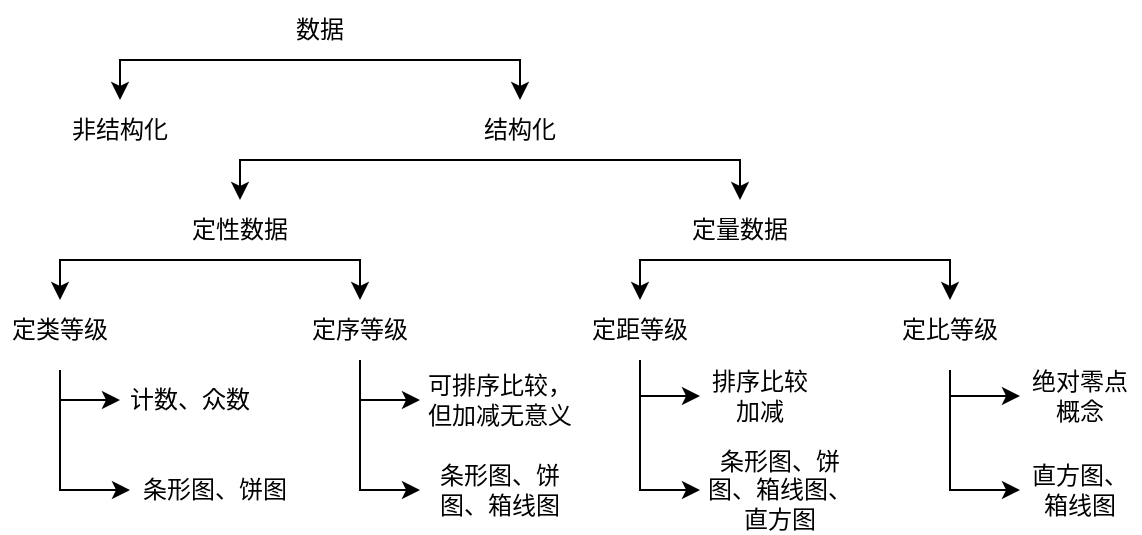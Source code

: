 <mxfile>
    <diagram id="FeXHo6FyBl7A57Gu6PzM" name="第 1 页">
        <mxGraphModel dx="259" dy="469" grid="0" gridSize="10" guides="1" tooltips="1" connect="1" arrows="1" fold="1" page="1" pageScale="1" pageWidth="1169" pageHeight="827" math="0" shadow="0">
            <root>
                <mxCell id="0"/>
                <mxCell id="1" parent="0"/>
                <mxCell id="34" style="edgeStyle=none;html=1;exitX=0.5;exitY=1;exitDx=0;exitDy=0;entryX=0.5;entryY=0;entryDx=0;entryDy=0;rounded=0;" parent="1" source="29" target="30" edge="1">
                    <mxGeometry relative="1" as="geometry">
                        <Array as="points">
                            <mxPoint x="180" y="130"/>
                        </Array>
                    </mxGeometry>
                </mxCell>
                <mxCell id="35" style="edgeStyle=none;html=1;exitX=0.5;exitY=1;exitDx=0;exitDy=0;entryX=0.5;entryY=0;entryDx=0;entryDy=0;rounded=0;" parent="1" source="29" target="31" edge="1">
                    <mxGeometry relative="1" as="geometry">
                        <Array as="points">
                            <mxPoint x="380" y="130"/>
                        </Array>
                    </mxGeometry>
                </mxCell>
                <mxCell id="29" value="数据" style="text;html=1;strokeColor=none;fillColor=none;align=center;verticalAlign=middle;whiteSpace=wrap;rounded=0;" parent="1" vertex="1">
                    <mxGeometry x="250" y="100" width="60" height="30" as="geometry"/>
                </mxCell>
                <mxCell id="30" value="非结构化" style="text;html=1;strokeColor=none;fillColor=none;align=center;verticalAlign=middle;whiteSpace=wrap;rounded=0;" parent="1" vertex="1">
                    <mxGeometry x="150" y="150" width="60" height="30" as="geometry"/>
                </mxCell>
                <mxCell id="39" style="edgeStyle=none;rounded=0;html=1;exitX=0.5;exitY=1;exitDx=0;exitDy=0;entryX=0.5;entryY=0;entryDx=0;entryDy=0;" parent="1" source="31" target="37" edge="1">
                    <mxGeometry relative="1" as="geometry">
                        <Array as="points">
                            <mxPoint x="240" y="180"/>
                        </Array>
                    </mxGeometry>
                </mxCell>
                <mxCell id="40" style="edgeStyle=none;rounded=0;html=1;exitX=0.5;exitY=1;exitDx=0;exitDy=0;entryX=0.5;entryY=0;entryDx=0;entryDy=0;" parent="1" source="31" target="38" edge="1">
                    <mxGeometry relative="1" as="geometry">
                        <Array as="points">
                            <mxPoint x="490" y="180"/>
                        </Array>
                    </mxGeometry>
                </mxCell>
                <mxCell id="31" value="结构化" style="text;html=1;strokeColor=none;fillColor=none;align=center;verticalAlign=middle;whiteSpace=wrap;rounded=0;" parent="1" vertex="1">
                    <mxGeometry x="350" y="150" width="60" height="30" as="geometry"/>
                </mxCell>
                <mxCell id="45" style="edgeStyle=none;rounded=0;html=1;exitX=0.5;exitY=1;exitDx=0;exitDy=0;" parent="1" source="37" edge="1">
                    <mxGeometry relative="1" as="geometry">
                        <mxPoint x="150" y="250" as="targetPoint"/>
                        <Array as="points">
                            <mxPoint x="150" y="230"/>
                        </Array>
                    </mxGeometry>
                </mxCell>
                <mxCell id="46" style="edgeStyle=none;rounded=0;html=1;exitX=0.5;exitY=1;exitDx=0;exitDy=0;entryX=0.5;entryY=0;entryDx=0;entryDy=0;" parent="1" source="37" target="42" edge="1">
                    <mxGeometry relative="1" as="geometry">
                        <Array as="points">
                            <mxPoint x="300" y="230"/>
                        </Array>
                    </mxGeometry>
                </mxCell>
                <mxCell id="37" value="定性数据" style="text;html=1;strokeColor=none;fillColor=none;align=center;verticalAlign=middle;whiteSpace=wrap;rounded=0;" parent="1" vertex="1">
                    <mxGeometry x="210" y="200" width="60" height="30" as="geometry"/>
                </mxCell>
                <mxCell id="47" style="edgeStyle=none;rounded=0;html=1;exitX=0.5;exitY=1;exitDx=0;exitDy=0;entryX=0.5;entryY=0;entryDx=0;entryDy=0;" parent="1" source="38" target="43" edge="1">
                    <mxGeometry relative="1" as="geometry">
                        <Array as="points">
                            <mxPoint x="440" y="230"/>
                        </Array>
                    </mxGeometry>
                </mxCell>
                <mxCell id="48" style="edgeStyle=none;rounded=0;html=1;exitX=0.5;exitY=1;exitDx=0;exitDy=0;" parent="1" source="38" edge="1">
                    <mxGeometry relative="1" as="geometry">
                        <mxPoint x="595" y="250" as="targetPoint"/>
                        <Array as="points">
                            <mxPoint x="490" y="230"/>
                            <mxPoint x="595" y="230"/>
                        </Array>
                    </mxGeometry>
                </mxCell>
                <mxCell id="38" value="定量数据" style="text;html=1;strokeColor=none;fillColor=none;align=center;verticalAlign=middle;whiteSpace=wrap;rounded=0;" parent="1" vertex="1">
                    <mxGeometry x="460" y="200" width="60" height="30" as="geometry"/>
                </mxCell>
                <mxCell id="52" style="edgeStyle=none;rounded=0;html=1;exitX=0.5;exitY=1;exitDx=0;exitDy=0;entryX=0;entryY=0.5;entryDx=0;entryDy=0;" parent="1" source="41" target="51" edge="1">
                    <mxGeometry relative="1" as="geometry">
                        <Array as="points">
                            <mxPoint x="150" y="300"/>
                        </Array>
                    </mxGeometry>
                </mxCell>
                <mxCell id="55" style="edgeStyle=none;rounded=0;html=1;exitX=0.5;exitY=1;exitDx=0;exitDy=0;entryX=0;entryY=0.5;entryDx=0;entryDy=0;" parent="1" source="41" target="54" edge="1">
                    <mxGeometry relative="1" as="geometry">
                        <Array as="points">
                            <mxPoint x="150" y="345"/>
                        </Array>
                    </mxGeometry>
                </mxCell>
                <mxCell id="41" value="定类等级" style="text;html=1;strokeColor=none;fillColor=none;align=center;verticalAlign=middle;whiteSpace=wrap;rounded=0;" parent="1" vertex="1">
                    <mxGeometry x="120" y="245" width="60" height="40" as="geometry"/>
                </mxCell>
                <mxCell id="57" style="edgeStyle=none;rounded=0;html=1;exitX=0.5;exitY=1;exitDx=0;exitDy=0;entryX=0;entryY=0.5;entryDx=0;entryDy=0;" parent="1" source="42" target="56" edge="1">
                    <mxGeometry relative="1" as="geometry">
                        <Array as="points">
                            <mxPoint x="300" y="300"/>
                        </Array>
                    </mxGeometry>
                </mxCell>
                <mxCell id="59" style="edgeStyle=none;rounded=0;html=1;exitX=0.5;exitY=1;exitDx=0;exitDy=0;entryX=0;entryY=0.5;entryDx=0;entryDy=0;" parent="1" source="42" target="58" edge="1">
                    <mxGeometry relative="1" as="geometry">
                        <Array as="points">
                            <mxPoint x="300" y="345"/>
                        </Array>
                    </mxGeometry>
                </mxCell>
                <mxCell id="42" value="定序等级" style="text;html=1;strokeColor=none;fillColor=none;align=center;verticalAlign=middle;whiteSpace=wrap;rounded=0;" parent="1" vertex="1">
                    <mxGeometry x="270" y="250" width="60" height="30" as="geometry"/>
                </mxCell>
                <mxCell id="67" style="edgeStyle=none;rounded=0;html=1;exitX=0.5;exitY=1;exitDx=0;exitDy=0;entryX=0;entryY=0.5;entryDx=0;entryDy=0;" parent="1" source="43" target="61" edge="1">
                    <mxGeometry relative="1" as="geometry">
                        <Array as="points">
                            <mxPoint x="440" y="298"/>
                        </Array>
                    </mxGeometry>
                </mxCell>
                <mxCell id="68" style="edgeStyle=none;rounded=0;html=1;exitX=0.5;exitY=1;exitDx=0;exitDy=0;entryX=0;entryY=0.5;entryDx=0;entryDy=0;" parent="1" source="43" target="66" edge="1">
                    <mxGeometry relative="1" as="geometry">
                        <Array as="points">
                            <mxPoint x="440" y="345"/>
                        </Array>
                    </mxGeometry>
                </mxCell>
                <mxCell id="43" value="定距等级" style="text;html=1;strokeColor=none;fillColor=none;align=center;verticalAlign=middle;whiteSpace=wrap;rounded=0;" parent="1" vertex="1">
                    <mxGeometry x="410" y="250" width="60" height="30" as="geometry"/>
                </mxCell>
                <mxCell id="64" style="edgeStyle=none;rounded=0;html=1;exitX=0.5;exitY=1;exitDx=0;exitDy=0;entryX=0;entryY=0.5;entryDx=0;entryDy=0;" parent="1" source="44" target="62" edge="1">
                    <mxGeometry relative="1" as="geometry">
                        <Array as="points">
                            <mxPoint x="595" y="298"/>
                        </Array>
                    </mxGeometry>
                </mxCell>
                <mxCell id="65" style="edgeStyle=none;rounded=0;html=1;exitX=0.5;exitY=1;exitDx=0;exitDy=0;entryX=0;entryY=0.5;entryDx=0;entryDy=0;" parent="1" source="44" target="63" edge="1">
                    <mxGeometry relative="1" as="geometry">
                        <Array as="points">
                            <mxPoint x="595" y="345"/>
                        </Array>
                    </mxGeometry>
                </mxCell>
                <mxCell id="44" value="定比等级" style="text;html=1;strokeColor=none;fillColor=none;align=center;verticalAlign=middle;whiteSpace=wrap;rounded=0;" parent="1" vertex="1">
                    <mxGeometry x="560" y="245" width="70" height="40" as="geometry"/>
                </mxCell>
                <mxCell id="51" value="计数、众数" style="text;html=1;strokeColor=none;fillColor=none;align=center;verticalAlign=middle;whiteSpace=wrap;rounded=0;" parent="1" vertex="1">
                    <mxGeometry x="180" y="285" width="70" height="30" as="geometry"/>
                </mxCell>
                <mxCell id="54" value="条形图、饼图" style="text;html=1;strokeColor=none;fillColor=none;align=center;verticalAlign=middle;whiteSpace=wrap;rounded=0;" parent="1" vertex="1">
                    <mxGeometry x="185" y="330" width="85" height="30" as="geometry"/>
                </mxCell>
                <mxCell id="56" value="可排序比较，但加减无意义" style="text;html=1;strokeColor=none;fillColor=none;align=center;verticalAlign=middle;whiteSpace=wrap;rounded=0;" parent="1" vertex="1">
                    <mxGeometry x="330" y="287.5" width="80" height="25" as="geometry"/>
                </mxCell>
                <mxCell id="58" value="条形图、饼图、箱线图" style="text;html=1;strokeColor=none;fillColor=none;align=center;verticalAlign=middle;whiteSpace=wrap;rounded=0;" parent="1" vertex="1">
                    <mxGeometry x="330" y="330" width="80" height="30" as="geometry"/>
                </mxCell>
                <mxCell id="61" value="排序比较加减" style="text;html=1;strokeColor=none;fillColor=none;align=center;verticalAlign=middle;whiteSpace=wrap;rounded=0;" parent="1" vertex="1">
                    <mxGeometry x="470" y="283" width="60" height="30" as="geometry"/>
                </mxCell>
                <mxCell id="62" value="绝对零点概念" style="text;html=1;strokeColor=none;fillColor=none;align=center;verticalAlign=middle;whiteSpace=wrap;rounded=0;" parent="1" vertex="1">
                    <mxGeometry x="630" y="283" width="60" height="30" as="geometry"/>
                </mxCell>
                <mxCell id="63" value="直方图、箱线图" style="text;html=1;strokeColor=none;fillColor=none;align=center;verticalAlign=middle;whiteSpace=wrap;rounded=0;" parent="1" vertex="1">
                    <mxGeometry x="630" y="330" width="60" height="30" as="geometry"/>
                </mxCell>
                <mxCell id="66" value="条形图、饼图、箱线图、直方图" style="text;html=1;strokeColor=none;fillColor=none;align=center;verticalAlign=middle;whiteSpace=wrap;rounded=0;" parent="1" vertex="1">
                    <mxGeometry x="470" y="330" width="80" height="30" as="geometry"/>
                </mxCell>
            </root>
        </mxGraphModel>
    </diagram>
</mxfile>